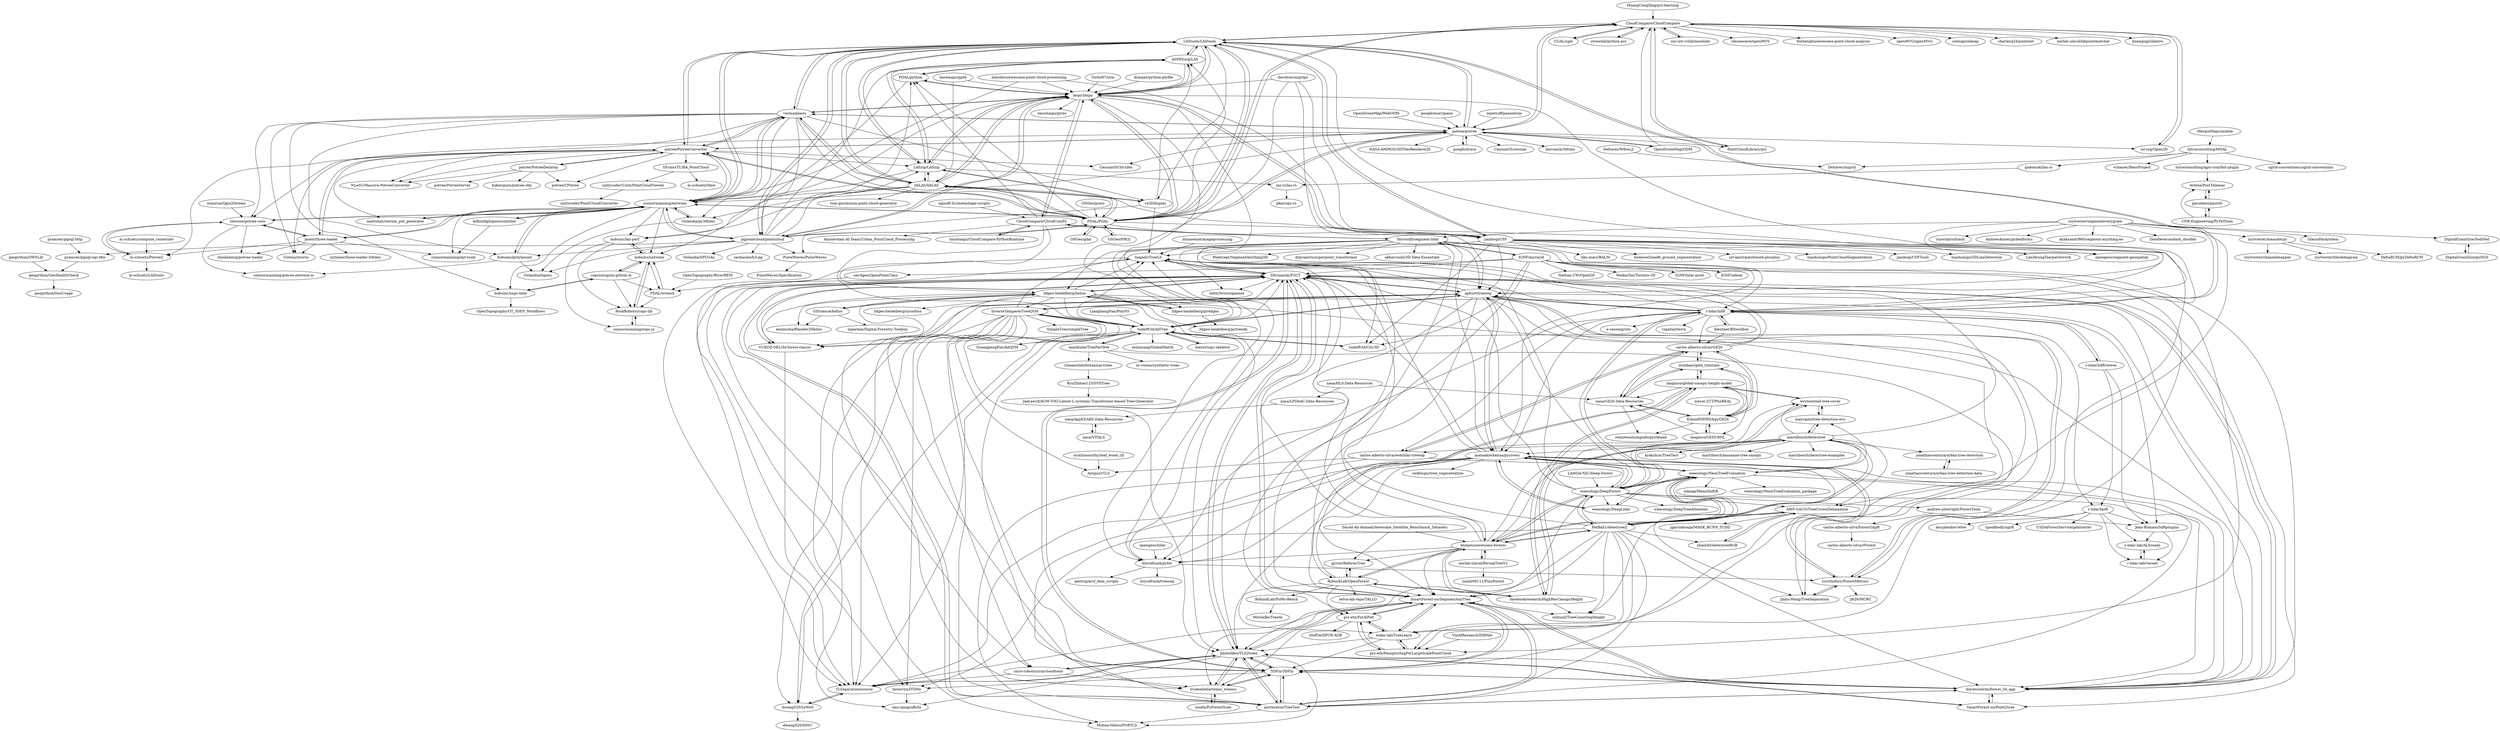 digraph G {
"HuangCongQing/pcl-learning" -> "CloudCompare/CloudCompare" ["e"=1]
"verma/plasio" -> "LAStools/LAStools"
"verma/plasio" -> "potree/potree"
"verma/plasio" -> "potree/PotreeConverter"
"verma/plasio" -> "connormanning/entwine"
"verma/plasio" -> "hobuinc/greyhound"
"verma/plasio" -> "laspy/laspy"
"verma/plasio" -> "NLeSC/Massive-PotreeConverter"
"verma/plasio" -> "libLAS/libLAS"
"verma/plasio" -> "PDAL/PDAL"
"verma/plasio" -> "tentone/potree-core"
"verma/plasio" -> "c42f/displaz"
"verma/plasio" -> "Oslandia/py3dtiles" ["e"=1]
"verma/plasio" -> "pgpointcloud/pointcloud"
"verma/plasio" -> "hobuinc/usgs-lidar"
"verma/plasio" -> "iTowns/itowns" ["e"=1]
"mfbonfigli/gocesiumtiler" -> "connormanning/entwine" ["e"=1]
"mfbonfigli/gocesiumtiler" -> "connormanning/ept-tools" ["e"=1]
"heremaps/pptk" -> "laspy/laspy" ["e"=1]
"heremaps/pptk" -> "libLAS/libLAS" ["e"=1]
"OSGeo/grass" -> "PDAL/PDAL" ["e"=1]
"micasense/imageprocessing" -> "tiagodc/TreeLS" ["e"=1]
"agisoft-llc/metashape-scripts" -> "CloudCompare/CloudComPy" ["e"=1]
"DigitalGrainSize/SediNet" -> "DigitalGrainSize/pyDGS"
"bleutner/RStoolbox" -> "r-lidar/lidR" ["e"=1]
"bleutner/RStoolbox" -> "carlos-alberto-silva/rGEDI" ["e"=1]
"InverseTampere/TreeQSM" -> "tudelft3d/AdTree"
"InverseTampere/TreeQSM" -> "apburt/treeseg"
"InverseTampere/TreeQSM" -> "GuangpengFan/AdQSM"
"InverseTampere/TreeQSM" -> "dwang520/LeWoS"
"InverseTampere/TreeQSM" -> "SKrisanski/FSCT"
"InverseTampere/TreeQSM" -> "TLSeparation/source"
"InverseTampere/TreeQSM" -> "tiagodc/TreeLS"
"InverseTampere/TreeQSM" -> "philwilkes/TLS2trees"
"InverseTampere/TreeQSM" -> "VUKOZ-OEL/3d-forest-classic"
"InverseTampere/TreeQSM" -> "lmterryn/ITSMe"
"InverseTampere/TreeQSM" -> "Antguz/rTLS"
"InverseTampere/TreeQSM" -> "3DFin/3DFin"
"InverseTampere/TreeQSM" -> "porteratzo/TreeTool"
"InverseTampere/TreeQSM" -> "SimpleTree/simpleTree"
"InverseTampere/TreeQSM" -> "csiro-robotics/raycloudtools"
"pnext/three-loader" -> "tentone/potree-core"
"pnext/three-loader" -> "shiukaheng/potree-loader"
"pnext/three-loader" -> "connormanning/entwine"
"pnext/three-loader" -> "potree/PotreeConverter"
"pnext/three-loader" -> "nytimes/three-loader-3dtiles" ["e"=1]
"pnext/three-loader" -> "m-schuetz/Potree2"
"pnext/three-loader" -> "iTowns/itowns" ["e"=1]
"pnext/three-loader" -> "connormanning/ept-tools"
"minorua/Qgis2threejs" -> "tentone/potree-core" ["e"=1]
"manaakiwhenua/pycrown" -> "yurithefury/ForestMetrics"
"manaakiwhenua/pycrown" -> "weecology/NeonTreeEvaluation"
"manaakiwhenua/pycrown" -> "apburt/treeseg"
"manaakiwhenua/pycrown" -> "redfoxgis/tree_segmentation"
"manaakiwhenua/pycrown" -> "weecology/DeepLidar"
"manaakiwhenua/pycrown" -> "TLSeparation/source"
"manaakiwhenua/pycrown" -> "Jinhu-Wang/TreeSeparation"
"manaakiwhenua/pycrown" -> "tiagodc/TreeLS"
"manaakiwhenua/pycrown" -> "lloydwindrim/forest_3d_app"
"manaakiwhenua/pycrown" -> "SKrisanski/FSCT"
"manaakiwhenua/pycrown" -> "weecology/DeepForest"
"manaakiwhenua/pycrown" -> "ecker-lab/TreeLearn"
"manaakiwhenua/pycrown" -> "brycefrank/pyfor"
"manaakiwhenua/pycrown" -> "porteratzo/TreeTool"
"manaakiwhenua/pycrown" -> "SmartForest-no/SegmentAnyTree"
"potree/PotreeDesktop" -> "potree/PotreeConverter"
"potree/PotreeDesktop" -> "NLeSC/Massive-PotreeConverter"
"potree/PotreeDesktop" -> "hokiespurs/potree-sfm"
"potree/PotreeDesktop" -> "potree/PotreeServer"
"potree/PotreeDesktop" -> "potree/CPotree"
"potree/PotreeConverter" -> "potree/potree"
"potree/PotreeConverter" -> "potree/PotreeDesktop"
"potree/PotreeConverter" -> "LAStools/LAStools"
"potree/PotreeConverter" -> "connormanning/entwine"
"potree/PotreeConverter" -> "verma/plasio"
"potree/PotreeConverter" -> "NLeSC/Massive-PotreeConverter"
"potree/PotreeConverter" -> "pnext/three-loader"
"potree/PotreeConverter" -> "mattshax/cesium_pnt_generator" ["e"=1]
"potree/PotreeConverter" -> "PDAL/PDAL"
"potree/PotreeConverter" -> "tentone/potree-core"
"potree/PotreeConverter" -> "LASzip/LASzip"
"potree/PotreeConverter" -> "SFraissTU/BA_PointCloud"
"potree/PotreeConverter" -> "potree/CPotree"
"potree/PotreeConverter" -> "m-schuetz/Potree2"
"potree/PotreeConverter" -> "CesiumGS/3d-tiles" ["e"=1]
"opengeos/lidar" -> "brycefrank/pyfor" ["e"=1]
"davidcaron/pclpy" -> "jianboqi/CSF" ["e"=1]
"davidcaron/pclpy" -> "laspy/laspy" ["e"=1]
"davidcaron/pclpy" -> "apburt/treeseg" ["e"=1]
"davidcaron/pclpy" -> "tudelft3d/AdTree" ["e"=1]
"weecology/DeepForest" -> "weecology/NeonTreeEvaluation"
"weecology/DeepForest" -> "PatBall1/detectree2"
"weecology/DeepForest" -> "manaakiwhenua/pycrown"
"weecology/DeepForest" -> "martibosch/detectree"
"weecology/DeepForest" -> "r-lidar/lidR"
"weecology/DeepForest" -> "SKrisanski/FSCT"
"weecology/DeepForest" -> "apburt/treeseg"
"weecology/DeepForest" -> "blutjens/awesome-forests"
"weecology/DeepForest" -> "tiagodc/TreeLS"
"weecology/DeepForest" -> "weecology/DeepLidar"
"weecology/DeepForest" -> "AWF-GAUG/TreeCrownDelineation"
"weecology/DeepForest" -> "weecology/DeepTreeAttention" ["e"=1]
"weecology/DeepForest" -> "SmartForest-no/SegmentAnyTree"
"weecology/DeepForest" -> "porteratzo/TreeTool"
"weecology/DeepForest" -> "andrew-plowright/ForestTools"
"tentone/potree-core" -> "pnext/three-loader"
"tentone/potree-core" -> "m-schuetz/Potree2"
"tentone/potree-core" -> "shiukaheng/potree-loader"
"tentone/potree-core" -> "connormanning/entwine"
"tentone/potree-core" -> "connormanning/potree.entwine.io"
"martibosch/detectree" -> "mayrajeo/tree-detection-evo"
"martibosch/detectree" -> "weecology/DeepForest"
"martibosch/detectree" -> "PatBall1/detectree2"
"martibosch/detectree" -> "wri/sentinel-tree-cover"
"martibosch/detectree" -> "martibosch/detectree-examples"
"martibosch/detectree" -> "krakchris/TreeTect" ["e"=1]
"martibosch/detectree" -> "martibosch/lausanne-tree-canopy"
"martibosch/detectree" -> "weecology/NeonTreeEvaluation"
"martibosch/detectree" -> "manaakiwhenua/pycrown"
"martibosch/detectree" -> "carlos-alberto-silva/weblidar-treetop"
"martibosch/detectree" -> "brycefrank/pyfor"
"martibosch/detectree" -> "jonathanventura/urban-tree-detection"
"martibosch/detectree" -> "tiagodc/TreeLS"
"martibosch/detectree" -> "AWF-GAUG/TreeCrownDelineation"
"martibosch/detectree" -> "blutjens/awesome-forests"
"weecology/DeepLidar" -> "weecology/NeonTreeEvaluation"
"weecology/DeepLidar" -> "manaakiwhenua/pycrown"
"weecology/NeonTreeEvaluation" -> "weecology/DeepLidar"
"weecology/NeonTreeEvaluation" -> "manaakiwhenua/pycrown"
"weecology/NeonTreeEvaluation" -> "weecology/DeepForest"
"weecology/NeonTreeEvaluation" -> "blutjens/awesome-forests"
"weecology/NeonTreeEvaluation" -> "weecology/NeonTreeEvaluation_package"
"weecology/NeonTreeEvaluation" -> "lloydwindrim/forest_3d_app"
"weecology/NeonTreeEvaluation" -> "PatBall1/detectree2"
"weecology/NeonTreeEvaluation" -> "niknap/MeanShiftR"
"weecology/NeonTreeEvaluation" -> "mayrajeo/tree-detection-evo"
"zsylvester/meanderpy" -> "zsylvester/blockdiagram"
"zsylvester/meanderpy" -> "DeltaRCM/pyDeltaRCM"
"zsylvester/meanderpy" -> "zsylvester/channelmapper"
"apburt/treeseg" -> "TLSeparation/source"
"apburt/treeseg" -> "yurithefury/ForestMetrics"
"apburt/treeseg" -> "tiagodc/TreeLS"
"apburt/treeseg" -> "SKrisanski/FSCT"
"apburt/treeseg" -> "InverseTampere/TreeQSM"
"apburt/treeseg" -> "tudelft3d/AdTree"
"apburt/treeseg" -> "manaakiwhenua/pycrown"
"apburt/treeseg" -> "philwilkes/TLS2trees"
"apburt/treeseg" -> "VUKOZ-OEL/3d-forest-classic"
"apburt/treeseg" -> "ecker-lab/TreeLearn"
"apburt/treeseg" -> "r-lidar/lidR"
"apburt/treeseg" -> "SmartForest-no/SegmentAnyTree"
"apburt/treeseg" -> "Jinhu-Wang/TreeSeparation"
"apburt/treeseg" -> "lloydwindrim/forest_3d_app"
"apburt/treeseg" -> "dwang520/LeWoS"
"PDAL/python" -> "hobuinc/untwine"
"PDAL/python" -> "laspy/laspy"
"PDAL/python" -> "ASPRSorg/LAS"
"lutraconsulting/MDAL" -> "lutraconsulting/qgis-crayfish-plugin"
"lutraconsulting/MDAL" -> "vcloarec/ReosProject"
"lutraconsulting/MDAL" -> "ugrid-conventions/ugrid-conventions"
"lutraconsulting/MDAL" -> "Deltares/xugrid"
"lutraconsulting/MDAL" -> "gadomski/las-rs"
"hobuinc/usgs-lidar" -> "copcio/copcio.github.io"
"hobuinc/usgs-lidar" -> "OpenTopography/OT_3DEP_Workflows"
"Jean-Romain/lidRplugins" -> "r-lidar-lab/ALSroads"
"Jean-Romain/lidRplugins" -> "r-lidar-lab/vecnet"
"hobuinc/greyhound" -> "connormanning/entwine"
"hobuinc/greyhound" -> "connormanning/potree.entwine.io"
"hobuinc/greyhound" -> "Oslandia/lopocs"
"TLSeparation/source" -> "dwang520/LeWoS"
"TLSeparation/source" -> "philwilkes/TLS2trees"
"carlos-alberto-silva/weblidar-treetop" -> "Molina-Valero/FORTLS"
"carlos-alberto-silva/weblidar-treetop" -> "Antguz/rTLS"
"carlos-alberto-silva/weblidar-treetop" -> "carlos-alberto-silva/rGEDI"
"carlos-alberto-silva/weblidar-treetop" -> "lloydwindrim/forest_3d_app"
"hobuinc/laz-perf" -> "hobuinc/untwine"
"hobuinc/laz-perf" -> "RockRobotic/copc-lib"
"hobuinc/laz-perf" -> "connormanning/copc.js"
"r-lidar/lidRviewer" -> "Jean-Romain/lidRplugins"
"r-lidar/lidRviewer" -> "r-lidar/lasR"
"r-lidar/lidRviewer" -> "r-lidar/lidR"
"carlos-alberto-silva/ForestGapR" -> "carlos-alberto-silva/rForest"
"sruthimoorthy/leaf_wood_clf" -> "Antguz/rTLS"
"VUKOZ-OEL/3d-forest-classic" -> "TLSeparation/source"
"VUKOZ-OEL/3d-forest-classic" -> "SKrisanski/FSCT"
"laz-rs/laz-rs" -> "pka/copc-rs"
"PDAL/PDAL" -> "connormanning/entwine"
"PDAL/PDAL" -> "LAStools/LAStools"
"PDAL/PDAL" -> "laspy/laspy"
"PDAL/PDAL" -> "libLAS/libLAS"
"PDAL/PDAL" -> "PDAL/python"
"PDAL/PDAL" -> "CloudCompare/CloudCompare"
"PDAL/PDAL" -> "OSGeo/PROJ" ["e"=1]
"PDAL/PDAL" -> "OSGeo/gdal" ["e"=1]
"PDAL/PDAL" -> "pgpointcloud/pointcloud"
"PDAL/PDAL" -> "potree/potree"
"PDAL/PDAL" -> "r-lidar/lidR"
"PDAL/PDAL" -> "ASPRSorg/LAS"
"PDAL/PDAL" -> "LASzip/LASzip"
"PDAL/PDAL" -> "potree/PotreeConverter"
"PDAL/PDAL" -> "jianboqi/CSF"
"OpenDroneMap/ODM" -> "potree/potree" ["e"=1]
"OpenDroneMap/ODM" -> "CloudCompare/CloudCompare" ["e"=1]
"CloudCompare/CloudComPy" -> "tmontaigu/CloudCompare-PythonRuntime"
"CloudCompare/CloudComPy" -> "3dgeo-heidelberg/helios"
"CloudCompare/CloudComPy" -> "laspy/laspy"
"CloudCompare/CloudComPy" -> "PDAL/python"
"CloudCompare/CloudComPy" -> "tudelft3d/AdTree"
"CloudCompare/CloudComPy" -> "Yarroudh/segment-lidar"
"CloudCompare/CloudComPy" -> "Amsterdam-AI-Team/Urban_PointCloud_Processing" ["e"=1]
"dranjan/python-plyfile" -> "laspy/laspy" ["e"=1]
"CGAL/cgal" -> "CloudCompare/CloudCompare" ["e"=1]
"LAStools/LAStools" -> "PDAL/PDAL"
"LAStools/LAStools" -> "laspy/laspy"
"LAStools/LAStools" -> "libLAS/libLAS"
"LAStools/LAStools" -> "LASzip/LASzip"
"LAStools/LAStools" -> "potree/PotreeConverter"
"LAStools/LAStools" -> "jianboqi/CSF"
"LAStools/LAStools" -> "CloudCompare/CloudCompare"
"LAStools/LAStools" -> "ASPRSorg/LAS"
"LAStools/LAStools" -> "r-lidar/lidR"
"LAStools/LAStools" -> "verma/plasio"
"LAStools/LAStools" -> "connormanning/entwine"
"LAStools/LAStools" -> "potree/potree"
"LAStools/LAStools" -> "pgpointcloud/pointcloud"
"LAStools/LAStools" -> "c42f/displaz"
"LAStools/LAStools" -> "apburt/treeseg"
"DigitalGrainSize/pyDGS" -> "DigitalGrainSize/SediNet"
"m-schuetz/compute_rasterizer" -> "m-schuetz/Potree2" ["e"=1]
"Deltares/Wflow.jl" -> "Deltares/xugrid" ["e"=1]
"mayrajeo/tree-detection-evo" -> "wri/sentinel-tree-cover"
"mayrajeo/tree-detection-evo" -> "martibosch/detectree"
"libLAS/libLAS" -> "LASzip/LASzip"
"libLAS/libLAS" -> "LAStools/LAStools"
"libLAS/libLAS" -> "PDAL/PDAL"
"libLAS/libLAS" -> "laspy/laspy"
"libLAS/libLAS" -> "tum-gis/cesium-point-cloud-generator" ["e"=1]
"libLAS/libLAS" -> "c42f/displaz"
"libLAS/libLAS" -> "connormanning/entwine"
"libLAS/libLAS" -> "Oslandia/py3dtiles" ["e"=1]
"libLAS/libLAS" -> "verma/plasio"
"libLAS/libLAS" -> "hobuinc/laz-perf"
"libLAS/libLAS" -> "jianboqi/CSF"
"tmontaigu/CloudCompare-PythonRuntime" -> "CloudCompare/CloudComPy"
"porteratzo/TreeTool" -> "philwilkes/TLS2trees"
"porteratzo/TreeTool" -> "lloydwindrim/forest_3d_app"
"porteratzo/TreeTool" -> "3DFin/3DFin"
"porteratzo/TreeTool" -> "Molina-Valero/FORTLS"
"porteratzo/TreeTool" -> "SmartForest-no/SegmentAnyTree"
"porteratzo/TreeTool" -> "SKrisanski/FSCT"
"lloydwindrim/forest_3d_app" -> "porteratzo/TreeTool"
"lloydwindrim/forest_3d_app" -> "3DFin/3DFin"
"lloydwindrim/forest_3d_app" -> "SKrisanski/FSCT"
"lloydwindrim/forest_3d_app" -> "SmartForest-no/Point2tree"
"lloydwindrim/forest_3d_app" -> "SmartForest-no/SegmentAnyTree"
"lloydwindrim/forest_3d_app" -> "philwilkes/TLS2trees"
"LASzip/LASzip" -> "libLAS/libLAS"
"LASzip/LASzip" -> "hobuinc/laz-perf"
"LASzip/LASzip" -> "LAStools/LAStools"
"LASzip/LASzip" -> "ASPRSorg/LAS"
"LASzip/LASzip" -> "laspy/laspy"
"LASzip/LASzip" -> "laz-rs/laz-rs"
"LASzip/LASzip" -> "PDAL/PDAL"
"wri/sentinel-tree-cover" -> "mayrajeo/tree-detection-evo"
"wri/sentinel-tree-cover" -> "facebookresearch/HighResCanopyHeight" ["e"=1]
"wri/sentinel-tree-cover" -> "langnico/global-canopy-height-model"
"dwang520/LeWoS" -> "TLSeparation/source"
"dwang520/LeWoS" -> "dwang520/SSSC"
"EduinHSERNA/pyGEDI" -> "nasa/GEDI-Data-Resources"
"EduinHSERNA/pyGEDI" -> "carlos-alberto-silva/rGEDI"
"EduinHSERNA/pyGEDI" -> "ornldaac/gedi_tutorials"
"EduinHSERNA/pyGEDI" -> "remotesensinginfo/pysl4land"
"EduinHSERNA/pyGEDI" -> "langnico/GEDI-BDL"
"tudelft3d/AdTree" -> "InverseTampere/TreeQSM"
"tudelft3d/AdTree" -> "GuangpengFan/AdQSM"
"tudelft3d/AdTree" -> "tiagodc/TreeLS"
"tudelft3d/AdTree" -> "apburt/treeseg"
"tudelft3d/AdTree" -> "TLSeparation/source"
"tudelft3d/AdTree" -> "marktube/TreePartNet"
"tudelft3d/AdTree" -> "dwang520/LeWoS"
"tudelft3d/AdTree" -> "tudelft3d/City3D" ["e"=1]
"tudelft3d/AdTree" -> "VUKOZ-OEL/3d-forest-classic"
"tudelft3d/AdTree" -> "zexinyang/GlobalMatch"
"tudelft3d/AdTree" -> "brycefrank/pyfor"
"tudelft3d/AdTree" -> "lloydwindrim/forest_3d_app"
"tudelft3d/AdTree" -> "SKrisanski/FSCT"
"tudelft3d/AdTree" -> "truebelief/artemis_treeiso"
"tudelft3d/AdTree" -> "meyerls/pc-skeletor" ["e"=1]
"carlos-alberto-silva/rGEDI" -> "EduinHSERNA/pyGEDI"
"carlos-alberto-silva/rGEDI" -> "nasa/GEDI-Data-Resources"
"carlos-alberto-silva/rGEDI" -> "ornldaac/gedi_tutorials"
"carlos-alberto-silva/rGEDI" -> "tiagodc/TreeLS"
"carlos-alberto-silva/rGEDI" -> "SKrisanski/FSCT"
"carlos-alberto-silva/rGEDI" -> "carlos-alberto-silva/weblidar-treetop"
"geopython/GeoHealthCheck" -> "geopython/GeoUsage"
"yurithefury/ForestMetrics" -> "Jinhu-Wang/TreeSeparation"
"yurithefury/ForestMetrics" -> "apburt/treeseg"
"yurithefury/ForestMetrics" -> "manaakiwhenua/pycrown"
"yurithefury/ForestMetrics" -> "jl626/MCRC"
"Jinhu-Wang/TreeSeparation" -> "yurithefury/ForestMetrics"
"pramsey/pgsql-ogr-fdw" -> "geopython/GeoHealthCheck"
"icesat-2UT/PhoREAL" -> "EduinHSERNA/pyGEDI" ["e"=1]
"m-schuetz/Potree2" -> "tentone/potree-core"
"m-schuetz/Potree2" -> "m-schuetz/LAStools"
"OSGeo/PROJ" -> "PDAL/PDAL" ["e"=1]
"langnico/GEDI-BDL" -> "nasa/GEDI-Data-Resources"
"langnico/GEDI-BDL" -> "EduinHSERNA/pyGEDI"
"LAMDA-NJU/Deep-Forest" -> "weecology/DeepForest" ["e"=1]
"connormanning/copc.js" -> "RockRobotic/copc-lib"
"PulseWaves/PulseWaves" -> "PulseWaves/Specification"
"blutjens/awesome-forests" -> "RolnickLab/OpenForest"
"blutjens/awesome-forests" -> "weecology/NeonTreeEvaluation"
"blutjens/awesome-forests" -> "norlab-ulaval/PercepTreeV1"
"blutjens/awesome-forests" -> "PatBall1/detectree2"
"blutjens/awesome-forests" -> "SKrisanski/FSCT"
"blutjens/awesome-forests" -> "SmartForest-no/SegmentAnyTree"
"blutjens/awesome-forests" -> "tiagodc/TreeLS"
"blutjens/awesome-forests" -> "wri/sentinel-tree-cover"
"blutjens/awesome-forests" -> "weecology/DeepForest"
"blutjens/awesome-forests" -> "sizhuoli/TreeCountSegHeight"
"blutjens/awesome-forests" -> "brycefrank/pyfor"
"blutjens/awesome-forests" -> "facebookresearch/HighResCanopyHeight" ["e"=1]
"blutjens/awesome-forests" -> "gyrrei/ReforesTree"
"Seyed-Ali-Ahmadi/Awesome_Satellite_Benchmark_Datasets" -> "blutjens/awesome-forests" ["e"=1]
"Seyed-Ali-Ahmadi/Awesome_Satellite_Benchmark_Datasets" -> "gyrrei/ReforesTree" ["e"=1]
"3dgeo-heidelberg/helios" -> "3dgeo-heidelberg/py4dgeo"
"3dgeo-heidelberg/helios" -> "SKrisanski/FSCT"
"3dgeo-heidelberg/helios" -> "GIScience/helios"
"3dgeo-heidelberg/helios" -> "lloydwindrim/forest_3d_app"
"3dgeo-heidelberg/helios" -> "3DFin/3DFin"
"3dgeo-heidelberg/helios" -> "tudelft3d/AdTree"
"3dgeo-heidelberg/helios" -> "neumicha/Blender2Helios"
"3dgeo-heidelberg/helios" -> "tiagodc/TreeLS"
"3dgeo-heidelberg/helios" -> "3dgeo-heidelberg/pytreedb"
"3dgeo-heidelberg/helios" -> "philwilkes/TLS2trees"
"3dgeo-heidelberg/helios" -> "3dgeo-heidelberg/syssifoss"
"3dgeo-heidelberg/helios" -> "csiro-robotics/raycloudtools"
"3dgeo-heidelberg/helios" -> "prs-eth/PanopticSegForLargeScalePointCloud"
"3dgeo-heidelberg/helios" -> "InverseTampere/TreeQSM"
"3dgeo-heidelberg/helios" -> "VUKOZ-OEL/3d-forest-classic"
"geopython/OWSLib" -> "geopython/GeoHealthCheck" ["e"=1]
"SKrisanski/FSCT" -> "philwilkes/TLS2trees"
"SKrisanski/FSCT" -> "tiagodc/TreeLS"
"SKrisanski/FSCT" -> "SmartForest-no/SegmentAnyTree"
"SKrisanski/FSCT" -> "lloydwindrim/forest_3d_app"
"SKrisanski/FSCT" -> "3DFin/3DFin"
"SKrisanski/FSCT" -> "porteratzo/TreeTool"
"SKrisanski/FSCT" -> "TLSeparation/source"
"SKrisanski/FSCT" -> "VUKOZ-OEL/3d-forest-classic"
"SKrisanski/FSCT" -> "apburt/treeseg"
"SKrisanski/FSCT" -> "SmartForest-no/Point2tree"
"SKrisanski/FSCT" -> "bi0m3trics/spanner"
"SKrisanski/FSCT" -> "3dgeo-heidelberg/helios"
"SKrisanski/FSCT" -> "truebelief/artemis_treeiso"
"SKrisanski/FSCT" -> "Molina-Valero/FORTLS"
"SKrisanski/FSCT" -> "umr-amap/aRchi"
"hobuinc/untwine" -> "copcio/copcio.github.io"
"hobuinc/untwine" -> "RockRobotic/copc-lib"
"hobuinc/untwine" -> "PDAL/wrench"
"hobuinc/untwine" -> "hobuinc/laz-perf"
"r-lidar-lab/ALSroads" -> "r-lidar-lab/vecnet"
"copcio/copcio.github.io" -> "hobuinc/untwine"
"copcio/copcio.github.io" -> "hobuinc/usgs-lidar"
"copcio/copcio.github.io" -> "RockRobotic/copc-lib"
"copcio/copcio.github.io" -> "PDAL/wrench"
"gadomski/las-rs" -> "laz-rs/laz-rs"
"3dgeo-heidelberg/py4dgeo" -> "3dgeo-heidelberg/helios"
"3dgeo-heidelberg/py4dgeo" -> "3dgeo-heidelberg/pytreedb"
"csiro-robotics/raycloudtools" -> "philwilkes/TLS2trees"
"csiro-robotics/raycloudtools" -> "truebelief/artemis_treeiso"
"csiro-robotics/raycloudtools" -> "TLSeparation/source"
"RockRobotic/copc-lib" -> "connormanning/copc.js"
"RockRobotic/copc-lib" -> "hobuinc/untwine"
"shmh40/detectreeRGB" -> "AWF-GAUG/TreeCrownDelineation"
"strawlab/python-pcl" -> "CloudCompare/CloudCompare" ["e"=1]
"mmolero/awesome-point-cloud-processing" -> "laspy/laspy" ["e"=1]
"mmolero/awesome-point-cloud-processing" -> "connormanning/entwine" ["e"=1]
"mmolero/awesome-point-cloud-processing" -> "jianboqi/CSF" ["e"=1]
"laspy/laspy" -> "LAStools/LAStools"
"laspy/laspy" -> "PDAL/python"
"laspy/laspy" -> "PDAL/PDAL"
"laspy/laspy" -> "ASPRSorg/LAS"
"laspy/laspy" -> "jianboqi/CSF"
"laspy/laspy" -> "LASzip/LASzip"
"laspy/laspy" -> "tmontaigu/pylas"
"laspy/laspy" -> "r-lidar/lidR"
"laspy/laspy" -> "libLAS/libLAS"
"laspy/laspy" -> "pgpointcloud/pointcloud"
"laspy/laspy" -> "CloudCompare/CloudComPy"
"laspy/laspy" -> "brycefrank/pyfor"
"laspy/laspy" -> "verma/plasio"
"laspy/laspy" -> "blutjens/awesome-forests"
"laspy/laspy" -> "connormanning/entwine"
"PatBall1/detectree2" -> "AWF-GAUG/TreeCrownDelineation"
"PatBall1/detectree2" -> "SKrisanski/FSCT"
"PatBall1/detectree2" -> "weecology/DeepForest"
"PatBall1/detectree2" -> "SmartForest-no/SegmentAnyTree"
"PatBall1/detectree2" -> "sizhuoli/TreeCountSegHeight"
"PatBall1/detectree2" -> "ecker-lab/TreeLearn"
"PatBall1/detectree2" -> "lloydwindrim/forest_3d_app"
"PatBall1/detectree2" -> "philwilkes/TLS2trees"
"PatBall1/detectree2" -> "martibosch/detectree"
"PatBall1/detectree2" -> "shmh40/detectreeRGB"
"PatBall1/detectree2" -> "3DFin/3DFin"
"PatBall1/detectree2" -> "weecology/NeonTreeEvaluation"
"PatBall1/detectree2" -> "blutjens/awesome-forests"
"PatBall1/detectree2" -> "lmterryn/ITSMe"
"PatBall1/detectree2" -> "porteratzo/TreeTool"
"MerginMaps/mobile" -> "lutraconsulting/MDAL" ["e"=1]
"IGNF/myria3d" -> "IGNF/lidar-prod"
"IGNF/myria3d" -> "IGNF/odeon"
"IGNF/myria3d" -> "Yarroudh/segment-lidar"
"IGNF/myria3d" -> "uav4geo/OpenPointClass" ["e"=1]
"IGNF/myria3d" -> "r-lidar/lidR"
"IGNF/myria3d" -> "SKrisanski/FSCT"
"IGNF/myria3d" -> "prs-eth/ForAINet"
"IGNF/myria3d" -> "prs-eth/PanopticSegForLargeScalePointCloud"
"IGNF/myria3d" -> "manaakiwhenua/pycrown"
"IGNF/myria3d" -> "Nathan-UW/OpenGF"
"IGNF/myria3d" -> "tudelft3d/City3D" ["e"=1]
"IGNF/myria3d" -> "WeikaiTan/Toronto-3D" ["e"=1]
"pramsey/pgsql-http" -> "pramsey/pgsql-ogr-fdw" ["e"=1]
"ornldaac/gedi_tutorials" -> "nasa/GEDI-Data-Resources"
"ornldaac/gedi_tutorials" -> "EduinHSERNA/pyGEDI"
"ornldaac/gedi_tutorials" -> "carlos-alberto-silva/rGEDI"
"ornldaac/gedi_tutorials" -> "langnico/global-canopy-height-model"
"philwilkes/TLS2trees" -> "SmartForest-no/SegmentAnyTree"
"philwilkes/TLS2trees" -> "SKrisanski/FSCT"
"philwilkes/TLS2trees" -> "porteratzo/TreeTool"
"philwilkes/TLS2trees" -> "TLSeparation/source"
"philwilkes/TLS2trees" -> "truebelief/artemis_treeiso"
"philwilkes/TLS2trees" -> "SmartForest-no/Point2tree"
"philwilkes/TLS2trees" -> "3DFin/3DFin"
"philwilkes/TLS2trees" -> "Molina-Valero/FORTLS"
"philwilkes/TLS2trees" -> "umr-amap/aRchi"
"philwilkes/TLS2trees" -> "csiro-robotics/raycloudtools"
"norlab-ulaval/PercepTreeV1" -> "blutjens/awesome-forests"
"norlab-ulaval/PercepTreeV1" -> "juanb09111/FinnForest"
"pprodano/pputils" -> "CNR-Engineering/PyTelTools"
"pprodano/pputils" -> "Artelia/PostTelemac"
"lmterryn/ITSMe" -> "umr-amap/aRchi"
"marktube/TreePartNet" -> "uc-vision/synthetic-trees" ["e"=1]
"marktube/TreePartNet" -> "ishaanshah/botanical-trees"
"marktube/TreePartNet" -> "Jinhu-Wang/TreeSeparation"
"marktube/TreePartNet" -> "tudelft3d/AdTree"
"ishaanshah/botanical-trees" -> "RyuZhihao123/SVDTree"
"AWF-GAUG/TreeCrownDelineation" -> "shmh40/detectreeRGB"
"AWF-GAUG/TreeCrownDelineation" -> "PatBall1/detectree2"
"AWF-GAUG/TreeCrownDelineation" -> "jgarciabraga/MASK_RCNN_TCDD"
"AWF-GAUG/TreeCrownDelineation" -> "sizhuoli/TreeCountSegHeight"
"Artelia/PostTelemac" -> "pprodano/pputils"
"gyrrei/ReforesTree" -> "RolnickLab/OpenForest"
"google/marzipano" -> "potree/potree" ["e"=1]
"potree/potree" -> "potree/PotreeConverter"
"potree/potree" -> "CloudCompare/CloudCompare"
"potree/potree" -> "verma/plasio"
"potree/potree" -> "CesiumGS/3d-tiles" ["e"=1]
"potree/potree" -> "PDAL/PDAL"
"potree/potree" -> "LAStools/LAStools"
"potree/potree" -> "iTowns/itowns" ["e"=1]
"potree/potree" -> "NASA-AMMOS/3DTilesRendererJS" ["e"=1]
"potree/potree" -> "google/draco" ["e"=1]
"potree/potree" -> "OpenDroneMap/ODM" ["e"=1]
"potree/potree" -> "connormanning/entwine"
"potree/potree" -> "CesiumGS/cesium" ["e"=1]
"potree/potree" -> "PointCloudLibrary/pcl" ["e"=1]
"potree/potree" -> "isl-org/Open3D" ["e"=1]
"potree/potree" -> "fanvanzh/3dtiles" ["e"=1]
"mpetroff/pannellum" -> "potree/potree" ["e"=1]
"OpenTopography/RiverREM" -> "PDAL/wrench" ["e"=1]
"connormanning/entwine" -> "hobuinc/greyhound"
"connormanning/entwine" -> "PDAL/PDAL"
"connormanning/entwine" -> "mattshax/cesium_pnt_generator" ["e"=1]
"connormanning/entwine" -> "hobuinc/untwine"
"connormanning/entwine" -> "Oslandia/py3dtiles" ["e"=1]
"connormanning/entwine" -> "connormanning/ept-tools"
"connormanning/entwine" -> "mfbonfigli/gocesiumtiler" ["e"=1]
"connormanning/entwine" -> "potree/PotreeConverter"
"connormanning/entwine" -> "hobuinc/laz-perf"
"connormanning/entwine" -> "pgpointcloud/pointcloud"
"connormanning/entwine" -> "tentone/potree-core"
"connormanning/entwine" -> "pnext/three-loader"
"connormanning/entwine" -> "verma/plasio"
"connormanning/entwine" -> "LAStools/LAStools"
"connormanning/entwine" -> "hobuinc/usgs-lidar"
"r-lidar/lidR" -> "tiagodc/TreeLS"
"r-lidar/lidR" -> "r-lidar/lasR"
"r-lidar/lidR" -> "apburt/treeseg"
"r-lidar/lidR" -> "r-lidar/lidRviewer"
"r-lidar/lidR" -> "SKrisanski/FSCT"
"r-lidar/lidR" -> "weecology/DeepForest"
"r-lidar/lidR" -> "carlos-alberto-silva/rGEDI"
"r-lidar/lidR" -> "brycefrank/pyfor"
"r-lidar/lidR" -> "manaakiwhenua/pycrown"
"r-lidar/lidR" -> "rspatial/terra" ["e"=1]
"r-lidar/lidR" -> "Jean-Romain/lidRplugins"
"r-lidar/lidR" -> "carlos-alberto-silva/weblidar-treetop"
"r-lidar/lidR" -> "e-sensing/sits" ["e"=1]
"r-lidar/lidR" -> "LAStools/LAStools"
"r-lidar/lidR" -> "bleutner/RStoolbox" ["e"=1]
"meyerls/pc-skeletor" -> "tudelft3d/AdTree" ["e"=1]
"jonathanventura/urban-tree-detection" -> "jonathanventura/urban-tree-detection-data"
"tudelft3d/City3D" -> "tudelft3d/AdTree" ["e"=1]
"PDAL/wrench" -> "hobuinc/untwine"
"PDAL/wrench" -> "RockRobotic/copc-lib"
"mattshax/cesium_pnt_generator" -> "connormanning/entwine" ["e"=1]
"r-lidar-lab/vecnet" -> "r-lidar-lab/ALSroads"
"unitycoder/UnityPointCloudViewer" -> "unitycoder/PointCloudConverter"
"truebelief/artemis_treeiso" -> "philwilkes/TLS2trees"
"truebelief/artemis_treeiso" -> "3DFin/3DFin"
"truebelief/artemis_treeiso" -> "iosefa/PyForestScan"
"tiagodc/TreeLS" -> "SKrisanski/FSCT"
"tiagodc/TreeLS" -> "bi0m3trics/spanner"
"tiagodc/TreeLS" -> "lmterryn/ITSMe"
"tiagodc/TreeLS" -> "TLSeparation/source"
"nasa/AppEEARS-Data-Resources" -> "nasa/VITALS"
"jonathanventura/urban-tree-detection-data" -> "jonathanventura/urban-tree-detection"
"nasa/LPDAAC-Data-Resources" -> "nasa/AppEEARS-Data-Resources"
"OSGeo/gdal" -> "PDAL/PDAL" ["e"=1]
"CloudCompare/CloudCompare" -> "PointCloudLibrary/pcl" ["e"=1]
"CloudCompare/CloudCompare" -> "potree/potree"
"CloudCompare/CloudCompare" -> "cnr-isti-vclab/meshlab" ["e"=1]
"CloudCompare/CloudCompare" -> "isl-org/Open3D" ["e"=1]
"CloudCompare/CloudCompare" -> "cdcseacave/openMVS" ["e"=1]
"CloudCompare/CloudCompare" -> "LAStools/LAStools"
"CloudCompare/CloudCompare" -> "PDAL/PDAL"
"CloudCompare/CloudCompare" -> "Yochengliu/awesome-point-cloud-analysis" ["e"=1]
"CloudCompare/CloudCompare" -> "openMVG/openMVG" ["e"=1]
"CloudCompare/CloudCompare" -> "colmap/colmap" ["e"=1]
"CloudCompare/CloudCompare" -> "strawlab/python-pcl" ["e"=1]
"CloudCompare/CloudCompare" -> "CGAL/cgal" ["e"=1]
"CloudCompare/CloudCompare" -> "charlesq34/pointnet" ["e"=1]
"CloudCompare/CloudCompare" -> "norlab-ulaval/libpointmatcher" ["e"=1]
"CloudCompare/CloudCompare" -> "kzampog/cilantro" ["e"=1]
"VinAIResearch/ISBNet" -> "prs-eth/PanopticSegForLargeScalePointCloud" ["e"=1]
"OpenDroneMap/WebODM" -> "potree/potree" ["e"=1]
"c42f/displaz" -> "libLAS/libLAS"
"c42f/displaz" -> "tiagodc/TreeLS"
"c42f/displaz" -> "ASPRSorg/LAS"
"c42f/displaz" -> "PulseWaves/PulseWaves"
"nasa/HLS-Data-Resources" -> "nasa/LPDAAC-Data-Resources"
"nasa/HLS-Data-Resources" -> "nasa/GEDI-Data-Resources"
"jianboqi/CSF" -> "laspy/laspy"
"jianboqi/CSF" -> "apburt/treeseg"
"jianboqi/CSF" -> "tudelft3d/AdTree"
"jianboqi/CSF" -> "LAStools/LAStools"
"jianboqi/CSF" -> "lorenwel/linefit_ground_segmentation" ["e"=1]
"jianboqi/CSF" -> "url-kaist/patchwork-plusplus" ["e"=1]
"jianboqi/CSF" -> "r-lidar/lidR"
"jianboqi/CSF" -> "xiaohulugo/PointCloudSegmentation" ["e"=1]
"jianboqi/CSF" -> "tudelft3d/City3D" ["e"=1]
"jianboqi/CSF" -> "jianboqi/CSFTools"
"jianboqi/CSF" -> "yurithefury/ForestMetrics"
"jianboqi/CSF" -> "xiaohulugo/3DLineDetection" ["e"=1]
"jianboqi/CSF" -> "LimHyungTae/patchwork" ["e"=1]
"jianboqi/CSF" -> "tiagodc/TreeLS"
"jianboqi/CSF" -> "hku-mars/BALM" ["e"=1]
"langnico/global-canopy-height-model" -> "facebookresearch/HighResCanopyHeight" ["e"=1]
"langnico/global-canopy-height-model" -> "EduinHSERNA/pyGEDI"
"langnico/global-canopy-height-model" -> "langnico/GEDI-BDL"
"langnico/global-canopy-height-model" -> "ornldaac/gedi_tutorials"
"langnico/global-canopy-height-model" -> "RolnickLab/OpenForest"
"langnico/global-canopy-height-model" -> "wri/sentinel-tree-cover"
"langnico/global-canopy-height-model" -> "nasa/GEDI-Data-Resources"
"GIScience/helios" -> "neumicha/Blender2Helios"
"GIScience/helios" -> "mparkan/Digital-Forestry-Toolbox"
"GIScience/helios" -> "3dgeo-heidelberg/helios"
"lutraconsulting/qgis-crayfish-plugin" -> "Artelia/PostTelemac"
"uav4geo/OpenPointClass" -> "PDAL/wrench" ["e"=1]
"Yarroudh/segment-lidar" -> "prs-eth/PanopticSegForLargeScalePointCloud"
"Yarroudh/segment-lidar" -> "manaakiwhenua/pycrown"
"Yarroudh/segment-lidar" -> "3dgeo-heidelberg/helios"
"Yarroudh/segment-lidar" -> "IGNF/myria3d"
"Yarroudh/segment-lidar" -> "tudelft3d/City3D" ["e"=1]
"Yarroudh/segment-lidar" -> "lloydwindrim/forest_3d_app"
"Yarroudh/segment-lidar" -> "SKrisanski/FSCT"
"Yarroudh/segment-lidar" -> "Pointcept/SegmentAnything3D" ["e"=1]
"Yarroudh/segment-lidar" -> "apburt/treeseg"
"Yarroudh/segment-lidar" -> "drprojects/superpoint_transformer" ["e"=1]
"Yarroudh/segment-lidar" -> "CloudCompare/CloudComPy"
"Yarroudh/segment-lidar" -> "akharroubi/3D-Data-Essentials"
"Yarroudh/segment-lidar" -> "SmartForest-no/SegmentAnyTree"
"Yarroudh/segment-lidar" -> "3dgeo-heidelberg/py4dgeo"
"Yarroudh/segment-lidar" -> "opengeos/segment-geospatial" ["e"=1]
"zsylvester/segmenteverygrain" -> "DigitalGrainSize/SediNet"
"zsylvester/segmenteverygrain" -> "zsylvester/meanderpy"
"zsylvester/segmenteverygrain" -> "aliaksandr960/segment-anything-eo" ["e"=1]
"zsylvester/segmenteverygrain" -> "Doodleverse/dash_doodler" ["e"=1]
"zsylvester/segmenteverygrain" -> "Yarroudh/segment-lidar"
"zsylvester/segmenteverygrain" -> "opengeos/segment-geospatial" ["e"=1]
"zsylvester/segmenteverygrain" -> "GlacioHack/xdem" ["e"=1]
"zsylvester/segmenteverygrain" -> "AWF-GAUG/TreeCrownDelineation"
"zsylvester/segmenteverygrain" -> "royerlab/ultrack" ["e"=1]
"zsylvester/segmenteverygrain" -> "AndrewAnnex/pybedforms"
"SmartForest-no/Point2tree" -> "philwilkes/TLS2trees"
"SmartForest-no/Point2tree" -> "lloydwindrim/forest_3d_app"
"RolnickLab/OpenForest" -> "gyrrei/ReforesTree"
"RolnickLab/OpenForest" -> "blutjens/awesome-forests"
"RolnickLab/OpenForest" -> "SmartForest-no/SegmentAnyTree"
"RolnickLab/OpenForest" -> "langnico/global-canopy-height-model"
"RolnickLab/OpenForest" -> "RolnickLab/FoMo-Bench"
"RolnickLab/OpenForest" -> "prs-eth/ForAINet"
"RolnickLab/OpenForest" -> "facebookresearch/HighResCanopyHeight" ["e"=1]
"RolnickLab/OpenForest" -> "philwilkes/TLS2trees"
"RolnickLab/OpenForest" -> "selva-lab-repo/TALLO"
"ecker-lab/TreeLearn" -> "prs-eth/ForAINet"
"ecker-lab/TreeLearn" -> "SmartForest-no/SegmentAnyTree"
"ecker-lab/TreeLearn" -> "prs-eth/PanopticSegForLargeScalePointCloud"
"ecker-lab/TreeLearn" -> "3DFin/3DFin"
"ecker-lab/TreeLearn" -> "philwilkes/TLS2trees"
"prs-eth/PanopticSegForLargeScalePointCloud" -> "prs-eth/ForAINet"
"prs-eth/PanopticSegForLargeScalePointCloud" -> "ecker-lab/TreeLearn"
"nasa/GEDI-Data-Resources" -> "EduinHSERNA/pyGEDI"
"nasa/GEDI-Data-Resources" -> "ornldaac/gedi_tutorials"
"nasa/GEDI-Data-Resources" -> "remotesensinginfo/pysl4land"
"nasa/GEDI-Data-Resources" -> "carlos-alberto-silva/rGEDI"
"3DFin/3DFin" -> "lloydwindrim/forest_3d_app"
"3DFin/3DFin" -> "porteratzo/TreeTool"
"3DFin/3DFin" -> "truebelief/artemis_treeiso"
"3DFin/3DFin" -> "SmartForest-no/SegmentAnyTree"
"3DFin/3DFin" -> "lmterryn/ITSMe"
"3DFin/3DFin" -> "philwilkes/TLS2trees"
"3DFin/3DFin" -> "SKrisanski/FSCT"
"iosefa/PyForestScan" -> "truebelief/artemis_treeiso"
"nasa/VITALS" -> "nasa/AppEEARS-Data-Resources"
"cnr-isti-vclab/meshlab" -> "CloudCompare/CloudCompare" ["e"=1]
"google/draco" -> "potree/potree" ["e"=1]
"isl-org/Open3D" -> "CloudCompare/CloudCompare" ["e"=1]
"Turbo87/utm" -> "laspy/laspy" ["e"=1]
"pgpointcloud/pointcloud" -> "Oslandia/lopocs"
"pgpointcloud/pointcloud" -> "connormanning/entwine"
"pgpointcloud/pointcloud" -> "PDAL/PDAL"
"pgpointcloud/pointcloud" -> "laspy/laspy"
"pgpointcloud/pointcloud" -> "LAStools/LAStools"
"pgpointcloud/pointcloud" -> "pramsey/pgsql-ogr-fdw"
"pgpointcloud/pointcloud" -> "ASPRSorg/LAS"
"pgpointcloud/pointcloud" -> "LASzip/LASzip"
"pgpointcloud/pointcloud" -> "Oslandia/SFCGAL"
"pgpointcloud/pointcloud" -> "PulseWaves/PulseWaves"
"pgpointcloud/pointcloud" -> "zachasme/h3-pg" ["e"=1]
"pgpointcloud/pointcloud" -> "hobuinc/greyhound"
"pgpointcloud/pointcloud" -> "PDAL/python"
"Oslandia/py3dtiles" -> "connormanning/entwine" ["e"=1]
"Oslandia/py3dtiles" -> "Oslandia/lopocs" ["e"=1]
"facebookresearch/HighResCanopyHeight" -> "langnico/global-canopy-height-model" ["e"=1]
"facebookresearch/HighResCanopyHeight" -> "wri/sentinel-tree-cover" ["e"=1]
"facebookresearch/HighResCanopyHeight" -> "RolnickLab/OpenForest" ["e"=1]
"facebookresearch/HighResCanopyHeight" -> "sizhuoli/TreeCountSegHeight" ["e"=1]
"brycefrank/pyfor" -> "brycefrank/treeseg"
"brycefrank/pyfor" -> "yurithefury/ForestMetrics"
"brycefrank/pyfor" -> "tiagodc/TreeLS"
"brycefrank/pyfor" -> "pmlrsg/arsf_dem_scripts"
"RolnickLab/FoMo-Bench" -> "MirelaBe/TreeAI"
"RyuZhihao123/SVDTree" -> "JaeLee18/ACM-TOG-Latent-L-systems-Transformer-based-Tree-Generator"
"r-lidar/lasR" -> "atsyplenkov/wbw"
"r-lidar/lasR" -> "r-lidar-lab/vecnet"
"r-lidar/lasR" -> "Jean-Romain/lidRplugins"
"r-lidar/lasR" -> "r-lidar-lab/ALSroads"
"r-lidar/lasR" -> "tgoodbody/sgsR"
"r-lidar/lasR" -> "USDAForestService/gdalraster" ["e"=1]
"prs-eth/ForAINet" -> "prs-eth/PanopticSegForLargeScalePointCloud"
"prs-eth/ForAINet" -> "SmartForest-no/SegmentAnyTree"
"prs-eth/ForAINet" -> "ecker-lab/TreeLearn"
"prs-eth/ForAINet" -> "StefOe/DPCR-AGB"
"prs-eth/ForAINet" -> "truebelief/artemis_treeiso"
"andrew-plowright/ForestTools" -> "carlos-alberto-silva/ForestGapR"
"andrew-plowright/ForestTools" -> "Jean-Romain/lidRplugins"
"PointCloudLibrary/pcl" -> "CloudCompare/CloudCompare" ["e"=1]
"ASPRSorg/LAS" -> "PDAL/python"
"ASPRSorg/LAS" -> "laspy/laspy"
"ASPRSorg/LAS" -> "LASzip/LASzip"
"ASPRSorg/LAS" -> "LAStools/LAStools"
"SFraissTU/BA_PointCloud" -> "unitycoder/UnityPointCloudViewer"
"SFraissTU/BA_PointCloud" -> "m-schuetz/Skye"
"SmartForest-no/SegmentAnyTree" -> "prs-eth/ForAINet"
"SmartForest-no/SegmentAnyTree" -> "philwilkes/TLS2trees"
"SmartForest-no/SegmentAnyTree" -> "ecker-lab/TreeLearn"
"SmartForest-no/SegmentAnyTree" -> "3DFin/3DFin"
"SmartForest-no/SegmentAnyTree" -> "SKrisanski/FSCT"
"SmartForest-no/SegmentAnyTree" -> "porteratzo/TreeTool"
"SmartForest-no/SegmentAnyTree" -> "TLSeparation/source"
"SmartForest-no/SegmentAnyTree" -> "truebelief/artemis_treeiso"
"SmartForest-no/SegmentAnyTree" -> "lloydwindrim/forest_3d_app"
"CNR-Engineering/PyTelTools" -> "pprodano/pputils"
"CNR-Engineering/PyTelTools" -> "Artelia/PostTelemac"
"LiangliangNan/PolyFit" -> "tudelft3d/AdTree" ["e"=1]
"HuangCongQing/pcl-learning" ["l"="58.087,9.801", "c"=142]
"CloudCompare/CloudCompare" ["l"="37.901,22.953"]
"verma/plasio" ["l"="37.893,23.041"]
"LAStools/LAStools" ["l"="37.857,23.014"]
"potree/potree" ["l"="37.925,22.997"]
"potree/PotreeConverter" ["l"="37.906,23.068"]
"connormanning/entwine" ["l"="37.916,23.045"]
"hobuinc/greyhound" ["l"="37.94,23.032"]
"laspy/laspy" ["l"="37.835,23.021"]
"NLeSC/Massive-PotreeConverter" ["l"="37.887,23.094"]
"libLAS/libLAS" ["l"="37.867,23.037"]
"PDAL/PDAL" ["l"="37.88,23.014"]
"tentone/potree-core" ["l"="37.934,23.075"]
"c42f/displaz" ["l"="37.828,23.038"]
"Oslandia/py3dtiles" ["l"="37.796,23.993", "c"=199]
"pgpointcloud/pointcloud" ["l"="37.903,23.019"]
"hobuinc/usgs-lidar" ["l"="37.971,23.07"]
"iTowns/itowns" ["l"="37.761,24.07", "c"=199]
"mfbonfigli/gocesiumtiler" ["l"="37.807,24.013", "c"=199]
"connormanning/ept-tools" ["l"="37.952,23.084"]
"heremaps/pptk" ["l"="65.244,11.264", "c"=203]
"OSGeo/grass" ["l"="39.32,23.771", "c"=157]
"micasense/imageprocessing" ["l"="60.65,9.681", "c"=636]
"tiagodc/TreeLS" ["l"="37.73,23"]
"agisoft-llc/metashape-scripts" ["l"="60.402,9.751", "c"=636]
"CloudCompare/CloudComPy" ["l"="37.777,23.051"]
"DigitalGrainSize/SediNet" ["l"="37.666,22.832"]
"DigitalGrainSize/pyDGS" ["l"="37.65,22.814"]
"bleutner/RStoolbox" ["l"="39.211,35.257", "c"=1039]
"r-lidar/lidR" ["l"="37.77,22.982"]
"carlos-alberto-silva/rGEDI" ["l"="37.652,22.955"]
"InverseTampere/TreeQSM" ["l"="37.7,23.037"]
"tudelft3d/AdTree" ["l"="37.735,23.042"]
"apburt/treeseg" ["l"="37.738,23.015"]
"GuangpengFan/AdQSM" ["l"="37.72,23.074"]
"dwang520/LeWoS" ["l"="37.721,23.055"]
"SKrisanski/FSCT" ["l"="37.704,23.011"]
"TLSeparation/source" ["l"="37.709,23.028"]
"philwilkes/TLS2trees" ["l"="37.683,23.017"]
"VUKOZ-OEL/3d-forest-classic" ["l"="37.717,23.042"]
"lmterryn/ITSMe" ["l"="37.684,22.993"]
"Antguz/rTLS" ["l"="37.642,23.011"]
"3DFin/3DFin" ["l"="37.693,23.012"]
"porteratzo/TreeTool" ["l"="37.699,22.993"]
"SimpleTree/simpleTree" ["l"="37.675,23.068"]
"csiro-robotics/raycloudtools" ["l"="37.676,23.05"]
"pnext/three-loader" ["l"="37.925,23.089"]
"shiukaheng/potree-loader" ["l"="37.954,23.101"]
"nytimes/three-loader-3dtiles" ["l"="37.823,24.063", "c"=199]
"m-schuetz/Potree2" ["l"="37.937,23.105"]
"minorua/Qgis2threejs" ["l"="39.245,23.645", "c"=157]
"manaakiwhenua/pycrown" ["l"="37.726,22.989"]
"yurithefury/ForestMetrics" ["l"="37.758,23.01"]
"weecology/NeonTreeEvaluation" ["l"="37.713,22.951"]
"redfoxgis/tree_segmentation" ["l"="37.77,23"]
"weecology/DeepLidar" ["l"="37.737,22.952"]
"Jinhu-Wang/TreeSeparation" ["l"="37.754,23.03"]
"lloydwindrim/forest_3d_app" ["l"="37.707,23"]
"weecology/DeepForest" ["l"="37.724,22.967"]
"ecker-lab/TreeLearn" ["l"="37.675,23.008"]
"brycefrank/pyfor" ["l"="37.748,22.984"]
"SmartForest-no/SegmentAnyTree" ["l"="37.69,23.002"]
"potree/PotreeDesktop" ["l"="37.903,23.122"]
"hokiespurs/potree-sfm" ["l"="37.907,23.16"]
"potree/PotreeServer" ["l"="37.918,23.145"]
"potree/CPotree" ["l"="37.904,23.105"]
"mattshax/cesium_pnt_generator" ["l"="37.782,23.982", "c"=199]
"LASzip/LASzip" ["l"="37.873,23.054"]
"SFraissTU/BA_PointCloud" ["l"="37.989,23.136"]
"CesiumGS/3d-tiles" ["l"="37.751,24.002", "c"=199]
"opengeos/lidar" ["l"="41.598,24.24", "c"=76]
"davidcaron/pclpy" ["l"="65.247,11.297", "c"=203]
"jianboqi/CSF" ["l"="37.802,23.016"]
"PatBall1/detectree2" ["l"="37.7,22.968"]
"martibosch/detectree" ["l"="37.696,22.944"]
"blutjens/awesome-forests" ["l"="37.686,22.972"]
"AWF-GAUG/TreeCrownDelineation" ["l"="37.707,22.926"]
"weecology/DeepTreeAttention" ["l"="41.628,23.322", "c"=792]
"andrew-plowright/ForestTools" ["l"="37.76,22.908"]
"connormanning/potree.entwine.io" ["l"="37.954,23.06"]
"mayrajeo/tree-detection-evo" ["l"="37.673,22.923"]
"wri/sentinel-tree-cover" ["l"="37.648,22.933"]
"martibosch/detectree-examples" ["l"="37.68,22.906"]
"krakchris/TreeTect" ["l"="40.803,24.663", "c"=76]
"martibosch/lausanne-tree-canopy" ["l"="37.697,22.908"]
"carlos-alberto-silva/weblidar-treetop" ["l"="37.67,22.974"]
"jonathanventura/urban-tree-detection" ["l"="37.655,22.892"]
"weecology/NeonTreeEvaluation_package" ["l"="37.737,22.922"]
"niknap/MeanShiftR" ["l"="37.723,22.917"]
"zsylvester/meanderpy" ["l"="37.697,22.803"]
"zsylvester/blockdiagram" ["l"="37.68,22.776"]
"DeltaRCM/pyDeltaRCM" ["l"="37.717,22.785"]
"zsylvester/channelmapper" ["l"="37.701,22.776"]
"PDAL/python" ["l"="37.856,23.051"]
"hobuinc/untwine" ["l"="37.961,23.047"]
"ASPRSorg/LAS" ["l"="37.85,23.037"]
"lutraconsulting/MDAL" ["l"="37.91,23.294"]
"lutraconsulting/qgis-crayfish-plugin" ["l"="37.931,23.333"]
"vcloarec/ReosProject" ["l"="37.903,23.325"]
"ugrid-conventions/ugrid-conventions" ["l"="37.937,23.3"]
"Deltares/xugrid" ["l"="37.882,23.305"]
"gadomski/las-rs" ["l"="37.894,23.229"]
"copcio/copcio.github.io" ["l"="37.995,23.06"]
"OpenTopography/OT_3DEP_Workflows" ["l"="38.018,23.087"]
"Jean-Romain/lidRplugins" ["l"="37.784,22.926"]
"r-lidar-lab/ALSroads" ["l"="37.802,22.901"]
"r-lidar-lab/vecnet" ["l"="37.789,22.905"]
"Oslandia/lopocs" ["l"="37.962,23.015"]
"Molina-Valero/FORTLS" ["l"="37.67,22.994"]
"hobuinc/laz-perf" ["l"="37.938,23.05"]
"RockRobotic/copc-lib" ["l"="37.981,23.04"]
"connormanning/copc.js" ["l"="37.979,23.054"]
"r-lidar/lidRviewer" ["l"="37.791,22.947"]
"r-lidar/lasR" ["l"="37.804,22.921"]
"carlos-alberto-silva/ForestGapR" ["l"="37.768,22.869"]
"carlos-alberto-silva/rForest" ["l"="37.775,22.845"]
"sruthimoorthy/leaf_wood_clf" ["l"="37.605,23.019"]
"laz-rs/laz-rs" ["l"="37.88,23.153"]
"pka/copc-rs" ["l"="37.874,23.175"]
"OSGeo/PROJ" ["l"="39.378,23.872", "c"=157]
"OSGeo/gdal" ["l"="39.384,23.903", "c"=157]
"OpenDroneMap/ODM" ["l"="60.436,9.624", "c"=636]
"tmontaigu/CloudCompare-PythonRuntime" ["l"="37.784,23.083"]
"3dgeo-heidelberg/helios" ["l"="37.697,23.055"]
"Yarroudh/segment-lidar" ["l"="37.72,23.024"]
"Amsterdam-AI-Team/Urban_PointCloud_Processing" ["l"="38.153,23.733", "c"=199]
"dranjan/python-plyfile" ["l"="65.257,11.229", "c"=203]
"CGAL/cgal" ["l"="62.835,0.043", "c"=403]
"m-schuetz/compute_rasterizer" ["l"="-22.934,-27.654", "c"=26]
"Deltares/Wflow.jl" ["l"="39.938,25.125", "c"=1301]
"tum-gis/cesium-point-cloud-generator" ["l"="37.785,24", "c"=199]
"SmartForest-no/Point2tree" ["l"="37.693,23.025"]
"facebookresearch/HighResCanopyHeight" ["l"="41.753,25.3", "c"=525]
"langnico/global-canopy-height-model" ["l"="37.612,22.95"]
"dwang520/SSSC" ["l"="37.72,23.093"]
"EduinHSERNA/pyGEDI" ["l"="37.608,22.923"]
"nasa/GEDI-Data-Resources" ["l"="37.598,22.935"]
"ornldaac/gedi_tutorials" ["l"="37.622,22.934"]
"remotesensinginfo/pysl4land" ["l"="37.587,22.91"]
"langnico/GEDI-BDL" ["l"="37.581,22.927"]
"marktube/TreePartNet" ["l"="37.75,23.077"]
"tudelft3d/City3D" ["l"="38.105,23.808", "c"=199]
"zexinyang/GlobalMatch" ["l"="37.741,23.098"]
"truebelief/artemis_treeiso" ["l"="37.68,23.037"]
"meyerls/pc-skeletor" ["l"="64.055,0.868", "c"=134]
"geopython/GeoHealthCheck" ["l"="38.037,22.953"]
"geopython/GeoUsage" ["l"="38.06,22.943"]
"jl626/MCRC" ["l"="37.777,23.024"]
"pramsey/pgsql-ogr-fdw" ["l"="37.996,22.973"]
"icesat-2UT/PhoREAL" ["l"="41.592,23.887", "c"=76]
"m-schuetz/LAStools" ["l"="37.951,23.132"]
"LAMDA-NJU/Deep-Forest" ["l"="58.319,23.591", "c"=161]
"PulseWaves/PulseWaves" ["l"="37.859,22.99"]
"PulseWaves/Specification" ["l"="37.855,22.963"]
"RolnickLab/OpenForest" ["l"="37.635,22.989"]
"norlab-ulaval/PercepTreeV1" ["l"="37.633,22.965"]
"sizhuoli/TreeCountSegHeight" ["l"="37.676,22.94"]
"gyrrei/ReforesTree" ["l"="37.619,22.98"]
"Seyed-Ali-Ahmadi/Awesome_Satellite_Benchmark_Datasets" ["l"="41.735,25.294", "c"=525]
"3dgeo-heidelberg/py4dgeo" ["l"="37.699,23.077"]
"GIScience/helios" ["l"="37.667,23.1"]
"neumicha/Blender2Helios" ["l"="37.666,23.083"]
"3dgeo-heidelberg/pytreedb" ["l"="37.696,23.097"]
"3dgeo-heidelberg/syssifoss" ["l"="37.683,23.088"]
"prs-eth/PanopticSegForLargeScalePointCloud" ["l"="37.66,23.037"]
"geopython/OWSLib" ["l"="41.488,24.393", "c"=76]
"bi0m3trics/spanner" ["l"="37.723,23.01"]
"umr-amap/aRchi" ["l"="37.662,23.004"]
"PDAL/wrench" ["l"="38.001,23.041"]
"shmh40/detectreeRGB" ["l"="37.692,22.922"]
"strawlab/python-pcl" ["l"="65.312,11.279", "c"=203]
"mmolero/awesome-point-cloud-processing" ["l"="65.278,11.27", "c"=203]
"tmontaigu/pylas" ["l"="37.83,22.982"]
"MerginMaps/mobile" ["l"="39.214,23.605", "c"=157]
"IGNF/myria3d" ["l"="37.672,23.025"]
"IGNF/lidar-prod" ["l"="37.641,23.047"]
"IGNF/odeon" ["l"="37.631,23.037"]
"uav4geo/OpenPointClass" ["l"="38.091,23.701", "c"=199]
"prs-eth/ForAINet" ["l"="37.652,23.019"]
"Nathan-UW/OpenGF" ["l"="37.622,23.059"]
"WeikaiTan/Toronto-3D" ["l"="65.297,11.568", "c"=203]
"pramsey/pgsql-http" ["l"="2.788,13.414", "c"=257]
"juanb09111/FinnForest" ["l"="37.584,22.968"]
"pprodano/pputils" ["l"="37.957,23.377"]
"CNR-Engineering/PyTelTools" ["l"="37.942,23.385"]
"Artelia/PostTelemac" ["l"="37.944,23.363"]
"uc-vision/synthetic-trees" ["l"="64.103,0.798", "c"=134]
"ishaanshah/botanical-trees" ["l"="37.745,23.127"]
"RyuZhihao123/SVDTree" ["l"="37.74,23.161"]
"jgarciabraga/MASK_RCNN_TCDD" ["l"="37.718,22.896"]
"google/marzipano" ["l"="-31.626,-35.962", "c"=272]
"NASA-AMMOS/3DTilesRendererJS" ["l"="37.776,24.089", "c"=199]
"google/draco" ["l"="-23.425,-27.331", "c"=26]
"CesiumGS/cesium" ["l"="39.208,23.863", "c"=157]
"PointCloudLibrary/pcl" ["l"="59.192,10.935", "c"=87]
"isl-org/Open3D" ["l"="63.306,1.598", "c"=134]
"fanvanzh/3dtiles" ["l"="37.714,24.037", "c"=199]
"mpetroff/pannellum" ["l"="-31.613,-35.936", "c"=272]
"OpenTopography/RiverREM" ["l"="41.733,24.509", "c"=76]
"rspatial/terra" ["l"="39.194,35.276", "c"=1039]
"e-sensing/sits" ["l"="39.23,35.251", "c"=1039]
"jonathanventura/urban-tree-detection-data" ["l"="37.639,22.873"]
"unitycoder/UnityPointCloudViewer" ["l"="38.016,23.178"]
"unitycoder/PointCloudConverter" ["l"="38.035,23.197"]
"iosefa/PyForestScan" ["l"="37.653,23.06"]
"nasa/AppEEARS-Data-Resources" ["l"="37.476,22.886"]
"nasa/VITALS" ["l"="37.459,22.878"]
"nasa/LPDAAC-Data-Resources" ["l"="37.503,22.896"]
"cnr-isti-vclab/meshlab" ["l"="62.804,0.094", "c"=403]
"cdcseacave/openMVS" ["l"="60.418,9.512", "c"=636]
"Yochengliu/awesome-point-cloud-analysis" ["l"="65.302,11.338", "c"=203]
"openMVG/openMVG" ["l"="60.408,9.548", "c"=636]
"colmap/colmap" ["l"="63.413,1.637", "c"=134]
"charlesq34/pointnet" ["l"="65.336,11.313", "c"=203]
"norlab-ulaval/libpointmatcher" ["l"="58.084,10.057", "c"=142]
"kzampog/cilantro" ["l"="58.139,10.135", "c"=142]
"VinAIResearch/ISBNet" ["l"="65.149,11.582", "c"=203]
"OpenDroneMap/WebODM" ["l"="60.463,9.677", "c"=636]
"nasa/HLS-Data-Resources" ["l"="37.538,22.912"]
"lorenwel/linefit_ground_segmentation" ["l"="64.367,12.573", "c"=1121]
"url-kaist/patchwork-plusplus" ["l"="64.397,12.593", "c"=1121]
"xiaohulugo/PointCloudSegmentation" ["l"="58.151,10.091", "c"=142]
"jianboqi/CSFTools" ["l"="37.804,23.047"]
"xiaohulugo/3DLineDetection" ["l"="58.057,10.059", "c"=142]
"LimHyungTae/patchwork" ["l"="64.377,12.598", "c"=1121]
"hku-mars/BALM" ["l"="58.179,9.998", "c"=142]
"mparkan/Digital-Forestry-Toolbox" ["l"="37.648,23.131"]
"Pointcept/SegmentAnything3D" ["l"="65.152,11.634", "c"=203]
"drprojects/superpoint_transformer" ["l"="65.227,11.572", "c"=203]
"akharroubi/3D-Data-Essentials" ["l"="37.738,23.064"]
"opengeos/segment-geospatial" ["l"="41.682,24.232", "c"=76]
"zsylvester/segmenteverygrain" ["l"="37.697,22.874"]
"aliaksandr960/segment-anything-eo" ["l"="41.682,24.342", "c"=76]
"Doodleverse/dash_doodler" ["l"="42.192,24.24", "c"=76]
"GlacioHack/xdem" ["l"="60.284,9.899", "c"=636]
"royerlab/ultrack" ["l"="41.744,26.485", "c"=712]
"AndrewAnnex/pybedforms" ["l"="37.701,22.842"]
"RolnickLab/FoMo-Bench" ["l"="37.578,23"]
"selva-lab-repo/TALLO" ["l"="37.598,22.995"]
"Turbo87/utm" ["l"="41.523,24.229", "c"=76]
"Oslandia/SFCGAL" ["l"="37.962,22.98"]
"zachasme/h3-pg" ["l"="39.541,23.975", "c"=157]
"brycefrank/treeseg" ["l"="37.772,22.959"]
"pmlrsg/arsf_dem_scripts" ["l"="37.76,22.951"]
"MirelaBe/TreeAI" ["l"="37.551,23.007"]
"JaeLee18/ACM-TOG-Latent-L-systems-Transformer-based-Tree-Generator" ["l"="37.735,23.184"]
"atsyplenkov/wbw" ["l"="37.829,22.899"]
"tgoodbody/sgsR" ["l"="37.818,22.883"]
"USDAForestService/gdalraster" ["l"="39.298,35.31", "c"=1039]
"StefOe/DPCR-AGB" ["l"="37.612,23.034"]
"m-schuetz/Skye" ["l"="38.032,23.148"]
"LiangliangNan/PolyFit" ["l"="62.885,0.037", "c"=403]
}